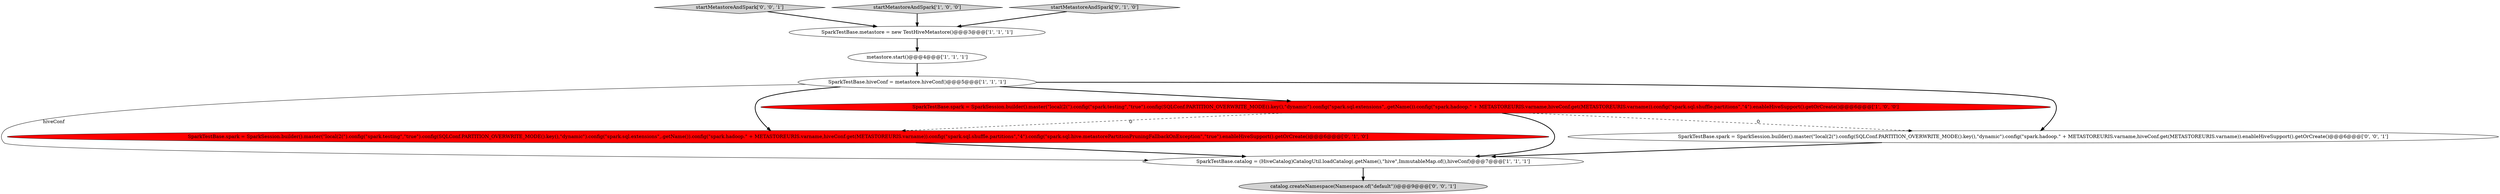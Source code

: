 digraph {
1 [style = filled, label = "SparkTestBase.catalog = (HiveCatalog)CatalogUtil.loadCatalog(.getName(),\"hive\",ImmutableMap.of(),hiveConf)@@@7@@@['1', '1', '1']", fillcolor = white, shape = ellipse image = "AAA0AAABBB1BBB"];
7 [style = filled, label = "SparkTestBase.spark = SparkSession.builder().master(\"local(2(\").config(\"spark.testing\",\"true\").config(SQLConf.PARTITION_OVERWRITE_MODE().key(),\"dynamic\").config(\"spark.sql.extensions\",.getName()).config(\"spark.hadoop.\" + METASTOREURIS.varname,hiveConf.get(METASTOREURIS.varname)).config(\"spark.sql.shuffle.partitions\",\"4\").config(\"spark.sql.hive.metastorePartitionPruningFallbackOnException\",\"true\").enableHiveSupport().getOrCreate()@@@6@@@['0', '1', '0']", fillcolor = red, shape = ellipse image = "AAA1AAABBB2BBB"];
3 [style = filled, label = "SparkTestBase.hiveConf = metastore.hiveConf()@@@5@@@['1', '1', '1']", fillcolor = white, shape = ellipse image = "AAA0AAABBB1BBB"];
8 [style = filled, label = "startMetastoreAndSpark['0', '0', '1']", fillcolor = lightgray, shape = diamond image = "AAA0AAABBB3BBB"];
0 [style = filled, label = "metastore.start()@@@4@@@['1', '1', '1']", fillcolor = white, shape = ellipse image = "AAA0AAABBB1BBB"];
4 [style = filled, label = "SparkTestBase.spark = SparkSession.builder().master(\"local(2(\").config(\"spark.testing\",\"true\").config(SQLConf.PARTITION_OVERWRITE_MODE().key(),\"dynamic\").config(\"spark.sql.extensions\",.getName()).config(\"spark.hadoop.\" + METASTOREURIS.varname,hiveConf.get(METASTOREURIS.varname)).config(\"spark.sql.shuffle.partitions\",\"4\").enableHiveSupport().getOrCreate()@@@6@@@['1', '0', '0']", fillcolor = red, shape = ellipse image = "AAA1AAABBB1BBB"];
2 [style = filled, label = "startMetastoreAndSpark['1', '0', '0']", fillcolor = lightgray, shape = diamond image = "AAA0AAABBB1BBB"];
10 [style = filled, label = "catalog.createNamespace(Namespace.of(\"default\"))@@@9@@@['0', '0', '1']", fillcolor = lightgray, shape = ellipse image = "AAA0AAABBB3BBB"];
5 [style = filled, label = "SparkTestBase.metastore = new TestHiveMetastore()@@@3@@@['1', '1', '1']", fillcolor = white, shape = ellipse image = "AAA0AAABBB1BBB"];
9 [style = filled, label = "SparkTestBase.spark = SparkSession.builder().master(\"local(2(\").config(SQLConf.PARTITION_OVERWRITE_MODE().key(),\"dynamic\").config(\"spark.hadoop.\" + METASTOREURIS.varname,hiveConf.get(METASTOREURIS.varname)).enableHiveSupport().getOrCreate()@@@6@@@['0', '0', '1']", fillcolor = white, shape = ellipse image = "AAA0AAABBB3BBB"];
6 [style = filled, label = "startMetastoreAndSpark['0', '1', '0']", fillcolor = lightgray, shape = diamond image = "AAA0AAABBB2BBB"];
0->3 [style = bold, label=""];
3->9 [style = bold, label=""];
4->9 [style = dashed, label="0"];
6->5 [style = bold, label=""];
4->1 [style = bold, label=""];
3->1 [style = solid, label="hiveConf"];
7->1 [style = bold, label=""];
9->1 [style = bold, label=""];
5->0 [style = bold, label=""];
3->7 [style = bold, label=""];
1->10 [style = bold, label=""];
8->5 [style = bold, label=""];
4->7 [style = dashed, label="0"];
3->4 [style = bold, label=""];
2->5 [style = bold, label=""];
}
